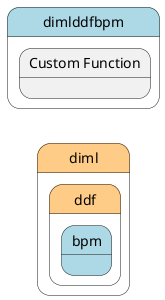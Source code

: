 @startuml
left to right direction


state "diml" as diml #ffcc88 {
state "ddf" as dimlddf #ffcc88 {
state "bpm" as dimlddfbpm #lightblue {
}
}
}


state "dimlddfbpm" as pstatename #lightblue {
    state "Custom Function" as bpmfunction {
    }
}





@enduml

